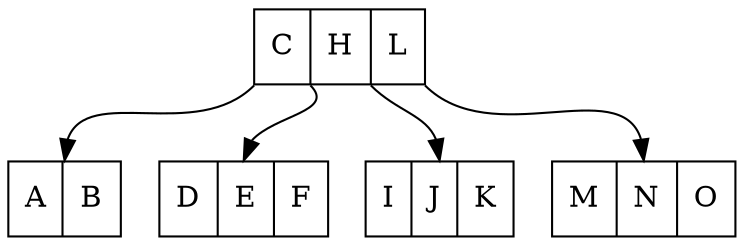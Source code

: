 digraph structs {
    node [shape=record];
    struct1 [label="<f0> C|<f1> H|<f2> L"];
    struct2 [label="<f0> A|<f1> B"];
    struct3 [label="D | E | F"];
    struct4 [label="I | J |K"];
    struct5 [label="M | N | O"];
    struct1:f0:sw -> struct2:n;
    struct1:f0:se -> struct3:n;
    struct1:f1:se -> struct4:n;
    struct1:f2:se -> struct5:n;
}
